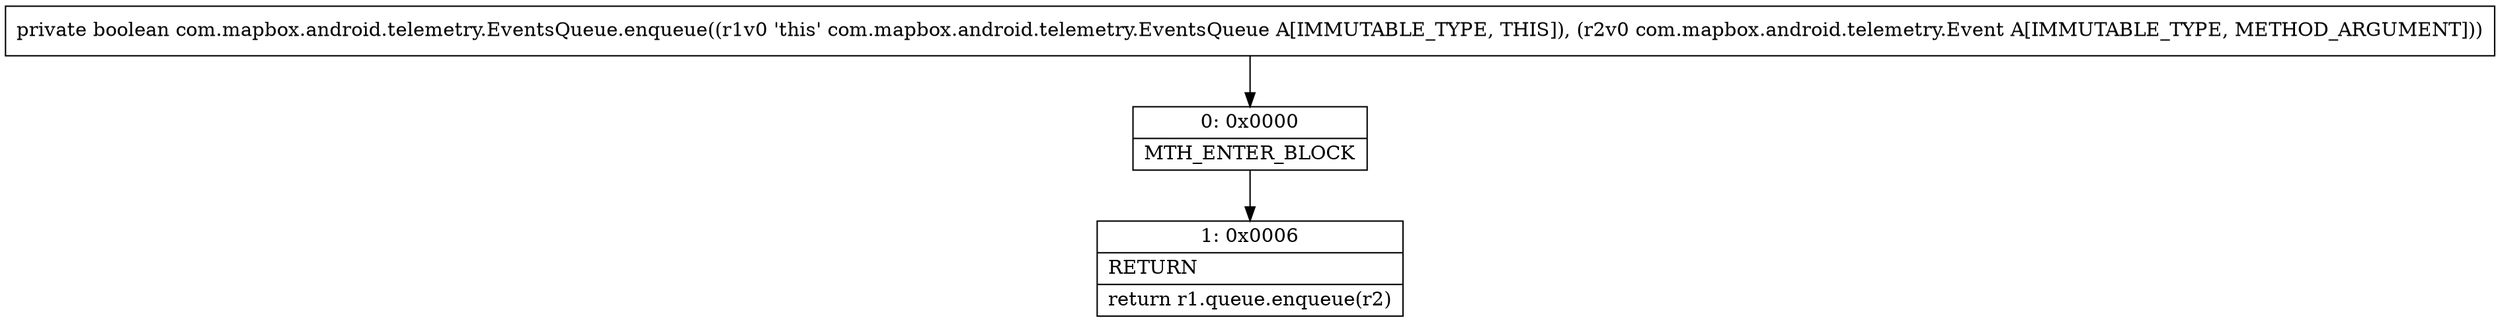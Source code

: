 digraph "CFG forcom.mapbox.android.telemetry.EventsQueue.enqueue(Lcom\/mapbox\/android\/telemetry\/Event;)Z" {
Node_0 [shape=record,label="{0\:\ 0x0000|MTH_ENTER_BLOCK\l}"];
Node_1 [shape=record,label="{1\:\ 0x0006|RETURN\l|return r1.queue.enqueue(r2)\l}"];
MethodNode[shape=record,label="{private boolean com.mapbox.android.telemetry.EventsQueue.enqueue((r1v0 'this' com.mapbox.android.telemetry.EventsQueue A[IMMUTABLE_TYPE, THIS]), (r2v0 com.mapbox.android.telemetry.Event A[IMMUTABLE_TYPE, METHOD_ARGUMENT])) }"];
MethodNode -> Node_0;
Node_0 -> Node_1;
}

